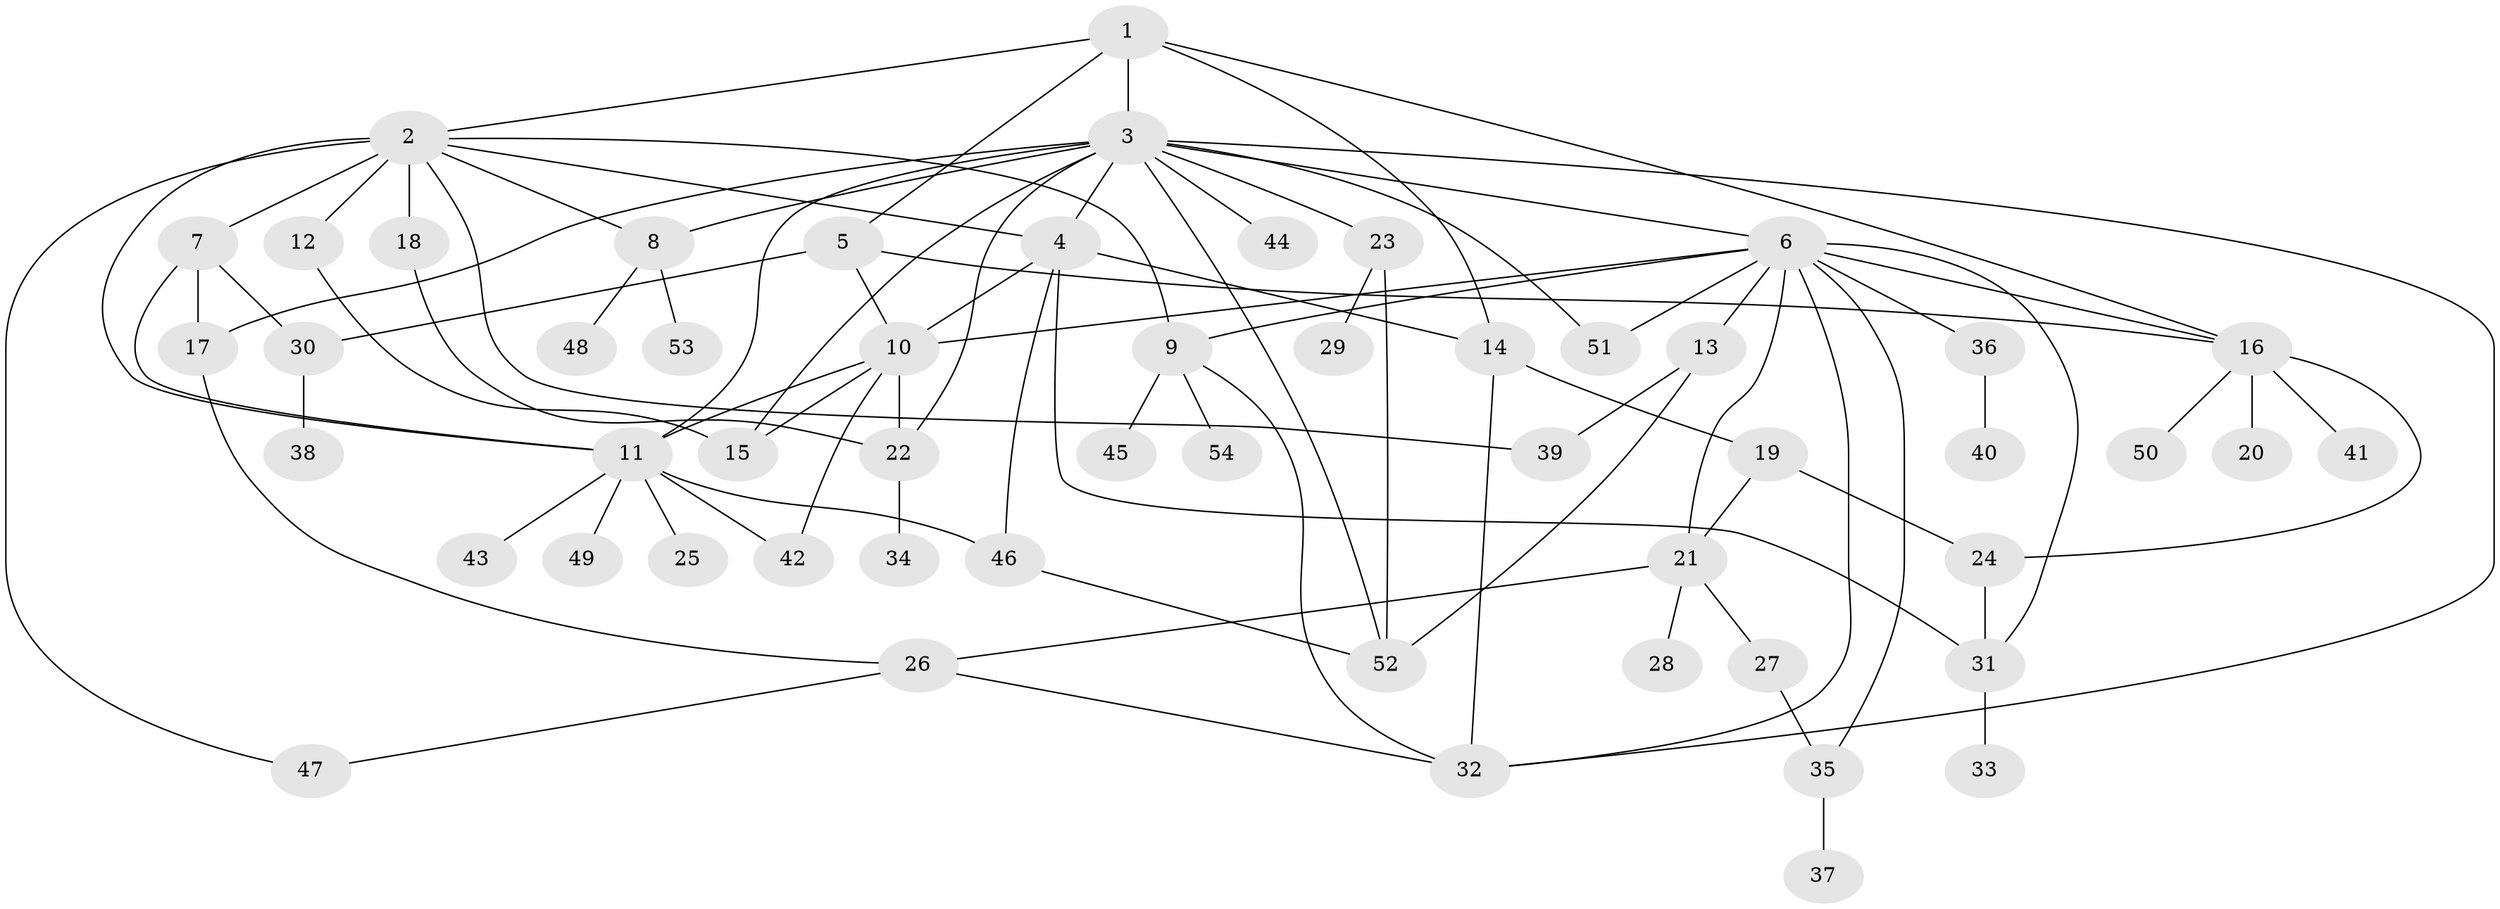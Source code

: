 // original degree distribution, {6: 0.033707865168539325, 12: 0.02247191011235955, 15: 0.011235955056179775, 5: 0.07865168539325842, 4: 0.14606741573033707, 10: 0.011235955056179775, 2: 0.2696629213483146, 3: 0.06741573033707865, 1: 0.3595505617977528}
// Generated by graph-tools (version 1.1) at 2025/50/03/04/25 22:50:23]
// undirected, 54 vertices, 88 edges
graph export_dot {
  node [color=gray90,style=filled];
  1;
  2;
  3;
  4;
  5;
  6;
  7;
  8;
  9;
  10;
  11;
  12;
  13;
  14;
  15;
  16;
  17;
  18;
  19;
  20;
  21;
  22;
  23;
  24;
  25;
  26;
  27;
  28;
  29;
  30;
  31;
  32;
  33;
  34;
  35;
  36;
  37;
  38;
  39;
  40;
  41;
  42;
  43;
  44;
  45;
  46;
  47;
  48;
  49;
  50;
  51;
  52;
  53;
  54;
  1 -- 2 [weight=1.0];
  1 -- 3 [weight=1.0];
  1 -- 5 [weight=1.0];
  1 -- 14 [weight=1.0];
  1 -- 16 [weight=1.0];
  2 -- 4 [weight=1.0];
  2 -- 7 [weight=2.0];
  2 -- 8 [weight=1.0];
  2 -- 9 [weight=1.0];
  2 -- 11 [weight=1.0];
  2 -- 12 [weight=1.0];
  2 -- 18 [weight=1.0];
  2 -- 39 [weight=1.0];
  2 -- 47 [weight=1.0];
  3 -- 4 [weight=1.0];
  3 -- 6 [weight=1.0];
  3 -- 8 [weight=1.0];
  3 -- 11 [weight=1.0];
  3 -- 15 [weight=1.0];
  3 -- 17 [weight=1.0];
  3 -- 22 [weight=1.0];
  3 -- 23 [weight=1.0];
  3 -- 32 [weight=1.0];
  3 -- 44 [weight=1.0];
  3 -- 51 [weight=1.0];
  3 -- 52 [weight=1.0];
  4 -- 10 [weight=2.0];
  4 -- 14 [weight=1.0];
  4 -- 31 [weight=1.0];
  4 -- 46 [weight=1.0];
  5 -- 10 [weight=1.0];
  5 -- 16 [weight=1.0];
  5 -- 30 [weight=1.0];
  6 -- 9 [weight=1.0];
  6 -- 10 [weight=1.0];
  6 -- 13 [weight=1.0];
  6 -- 16 [weight=1.0];
  6 -- 21 [weight=1.0];
  6 -- 31 [weight=1.0];
  6 -- 32 [weight=1.0];
  6 -- 35 [weight=1.0];
  6 -- 36 [weight=1.0];
  6 -- 51 [weight=1.0];
  7 -- 11 [weight=1.0];
  7 -- 17 [weight=1.0];
  7 -- 30 [weight=1.0];
  8 -- 48 [weight=1.0];
  8 -- 53 [weight=1.0];
  9 -- 32 [weight=1.0];
  9 -- 45 [weight=1.0];
  9 -- 54 [weight=1.0];
  10 -- 11 [weight=1.0];
  10 -- 15 [weight=1.0];
  10 -- 22 [weight=3.0];
  10 -- 42 [weight=1.0];
  11 -- 25 [weight=1.0];
  11 -- 42 [weight=1.0];
  11 -- 43 [weight=1.0];
  11 -- 46 [weight=1.0];
  11 -- 49 [weight=1.0];
  12 -- 15 [weight=1.0];
  13 -- 39 [weight=1.0];
  13 -- 52 [weight=1.0];
  14 -- 19 [weight=1.0];
  14 -- 32 [weight=1.0];
  16 -- 20 [weight=1.0];
  16 -- 24 [weight=1.0];
  16 -- 41 [weight=1.0];
  16 -- 50 [weight=1.0];
  17 -- 26 [weight=1.0];
  18 -- 22 [weight=1.0];
  19 -- 21 [weight=1.0];
  19 -- 24 [weight=1.0];
  21 -- 26 [weight=1.0];
  21 -- 27 [weight=1.0];
  21 -- 28 [weight=1.0];
  22 -- 34 [weight=1.0];
  23 -- 29 [weight=1.0];
  23 -- 52 [weight=1.0];
  24 -- 31 [weight=1.0];
  26 -- 32 [weight=1.0];
  26 -- 47 [weight=1.0];
  27 -- 35 [weight=1.0];
  30 -- 38 [weight=1.0];
  31 -- 33 [weight=1.0];
  35 -- 37 [weight=1.0];
  36 -- 40 [weight=1.0];
  46 -- 52 [weight=1.0];
}
